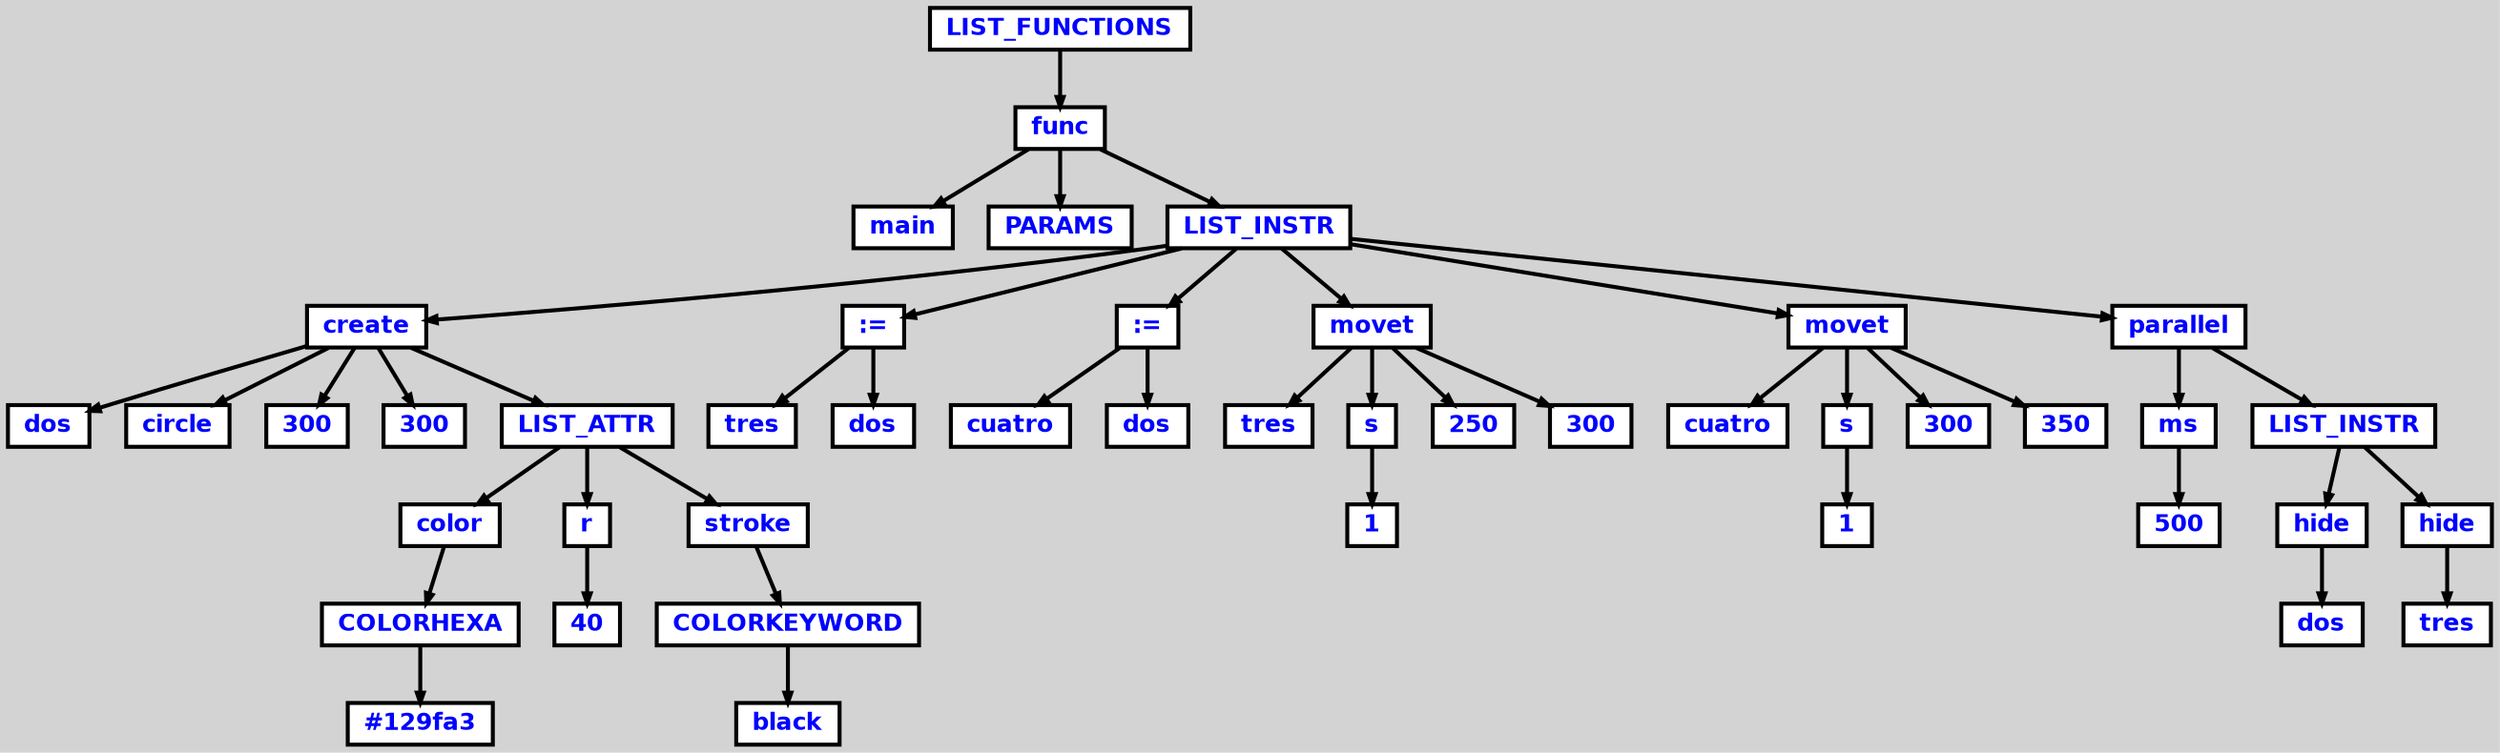 digraph {

	ordering=out;
	ranksep=.4;
	bgcolor="lightgrey"; node [shape=box, fixedsize=false, fontsize=12, fontname="Helvetica-bold", fontcolor="blue"
		width=.25, height=.25, color="black", fillcolor="white", style="filled, solid, bold"];
	edge [arrowsize=.5, color="black", style="bold"]

  n0 [label="LIST_FUNCTIONS"];
  n1 [label="func"];
  n1 [label="func"];
  n2 [label="main"];
  n3 [label="PARAMS"];
  n4 [label="LIST_INSTR"];
  n4 [label="LIST_INSTR"];
  n5 [label="create"];
  n5 [label="create"];
  n6 [label="dos"];
  n7 [label="circle"];
  n8 [label="300"];
  n9 [label="300"];
  n10 [label="LIST_ATTR"];
  n10 [label="LIST_ATTR"];
  n11 [label="color"];
  n11 [label="color"];
  n12 [label="COLORHEXA"];
  n12 [label="COLORHEXA"];
  n13 [label="#129fa3"];
  n14 [label="r"];
  n14 [label="r"];
  n15 [label="40"];
  n16 [label="stroke"];
  n16 [label="stroke"];
  n17 [label="COLORKEYWORD"];
  n17 [label="COLORKEYWORD"];
  n18 [label="black"];
  n19 [label=":="];
  n19 [label=":="];
  n20 [label="tres"];
  n21 [label="dos"];
  n22 [label=":="];
  n22 [label=":="];
  n23 [label="cuatro"];
  n24 [label="dos"];
  n25 [label="movet"];
  n25 [label="movet"];
  n26 [label="tres"];
  n27 [label="s"];
  n27 [label="s"];
  n28 [label="1"];
  n29 [label="250"];
  n30 [label="300"];
  n31 [label="movet"];
  n31 [label="movet"];
  n32 [label="cuatro"];
  n33 [label="s"];
  n33 [label="s"];
  n34 [label="1"];
  n35 [label="300"];
  n36 [label="350"];
  n37 [label="parallel"];
  n37 [label="parallel"];
  n38 [label="ms"];
  n38 [label="ms"];
  n39 [label="500"];
  n40 [label="LIST_INSTR"];
  n40 [label="LIST_INSTR"];
  n41 [label="hide"];
  n41 [label="hide"];
  n42 [label="dos"];
  n43 [label="hide"];
  n43 [label="hide"];
  n44 [label="tres"];

  n0 -> n1 // "LIST_FUNCTIONS" -> "func"
  n1 -> n2 // "func" -> "main"
  n1 -> n3 // "func" -> "PARAMS"
  n1 -> n4 // "func" -> "LIST_INSTR"
  n4 -> n5 // "LIST_INSTR" -> "create"
  n5 -> n6 // "create" -> "dos"
  n5 -> n7 // "create" -> "circle"
  n5 -> n8 // "create" -> "300"
  n5 -> n9 // "create" -> "300"
  n5 -> n10 // "create" -> "LIST_ATTR"
  n10 -> n11 // "LIST_ATTR" -> "color"
  n11 -> n12 // "color" -> "COLORHEXA"
  n12 -> n13 // "COLORHEXA" -> "#129fa3"
  n10 -> n14 // "LIST_ATTR" -> "r"
  n14 -> n15 // "r" -> "40"
  n10 -> n16 // "LIST_ATTR" -> "stroke"
  n16 -> n17 // "stroke" -> "COLORKEYWORD"
  n17 -> n18 // "COLORKEYWORD" -> "black"
  n4 -> n19 // "LIST_INSTR" -> ":="
  n19 -> n20 // ":=" -> "tres"
  n19 -> n21 // ":=" -> "dos"
  n4 -> n22 // "LIST_INSTR" -> ":="
  n22 -> n23 // ":=" -> "cuatro"
  n22 -> n24 // ":=" -> "dos"
  n4 -> n25 // "LIST_INSTR" -> "movet"
  n25 -> n26 // "movet" -> "tres"
  n25 -> n27 // "movet" -> "s"
  n27 -> n28 // "s" -> "1"
  n25 -> n29 // "movet" -> "250"
  n25 -> n30 // "movet" -> "300"
  n4 -> n31 // "LIST_INSTR" -> "movet"
  n31 -> n32 // "movet" -> "cuatro"
  n31 -> n33 // "movet" -> "s"
  n33 -> n34 // "s" -> "1"
  n31 -> n35 // "movet" -> "300"
  n31 -> n36 // "movet" -> "350"
  n4 -> n37 // "LIST_INSTR" -> "parallel"
  n37 -> n38 // "parallel" -> "ms"
  n38 -> n39 // "ms" -> "500"
  n37 -> n40 // "parallel" -> "LIST_INSTR"
  n40 -> n41 // "LIST_INSTR" -> "hide"
  n41 -> n42 // "hide" -> "dos"
  n40 -> n43 // "LIST_INSTR" -> "hide"
  n43 -> n44 // "hide" -> "tres"

}
